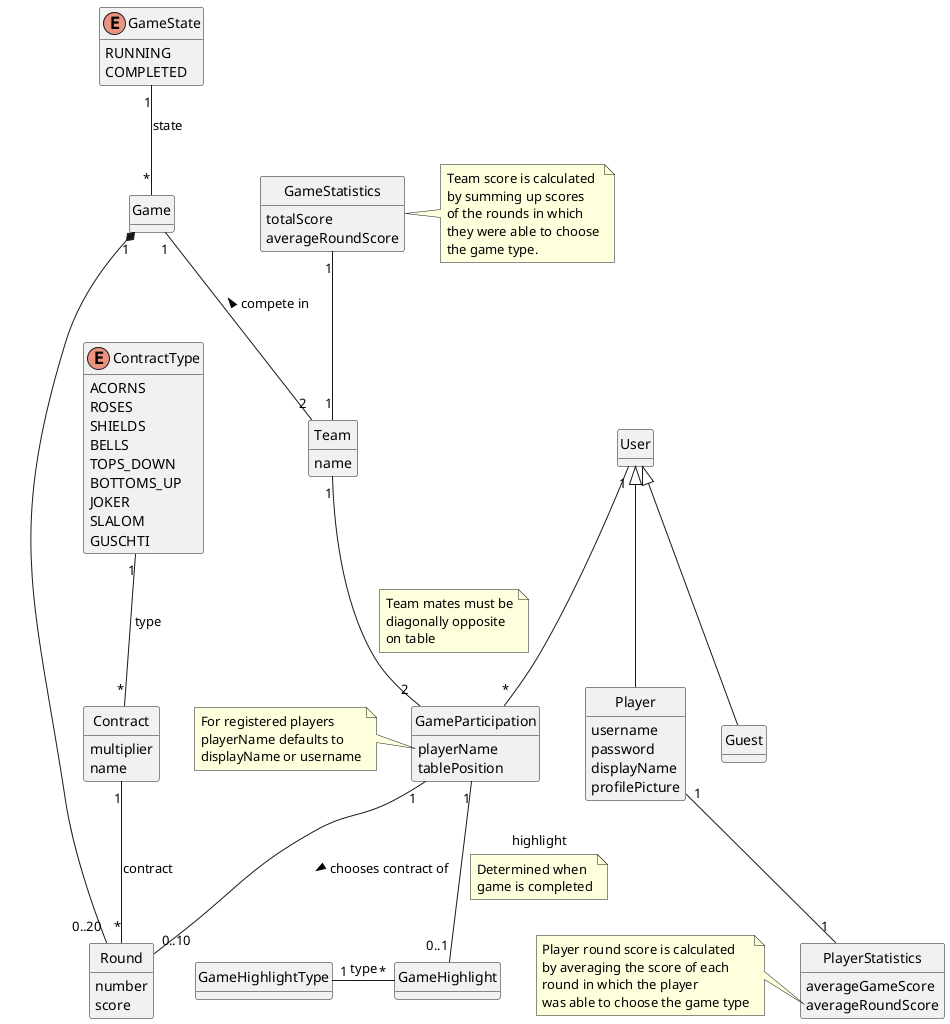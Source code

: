 @startuml domain model

hide class circle
hide empty methods

class User {
}

class Game {
}

class GameStatistics {
    totalScore
    averageRoundScore
}

note right
    Team score is calculated
    by summing up scores
    of the rounds in which
    they were able to choose
    the game type.
end note

class Player {
    username
    password
    displayName
    profilePicture
}

class PlayerStatistics {
    averageGameScore
    averageRoundScore
}

note left of PlayerStatistics::averageRoundScore
    Player round score is calculated
    by averaging the score of each
    round in which the player
    was able to choose the game type
end note

class GameParticipation {
    playerName
    tablePosition
}

note left of GameParticipation::playerName
    For registered players
    playerName defaults to
    displayName or username
end note

class Round {
    number
    score
}

class Contract {
    multiplier
    name
}

class Team {
    name
}

class GameHighlight {
}

class GameHighlightType {
}

enum GameState {
    RUNNING
    COMPLETED
}

enum ContractType {
    ACORNS
    ROSES
    SHIELDS
    BELLS
    TOPS_DOWN
    BOTTOMS_UP
    JOKER
    SLALOM
    GUSCHTI
}

User <|-- Player
User <|-- Guest
User "1" -- "*" GameParticipation
Team "1" -- "2" GameParticipation
note on link
    Team mates must be
    diagonally opposite
    on table
end note

Game "1" --  "2" Team  : compete in <
Game "1" *-- "0..20" Round
GameState "1" -- "*" Game  : state
Contract "1" -- "*" Round  : contract
ContractType "1" -- "*" Contract : type

GameParticipation "1" -- "0..10" Round : chooses contract of >

GameParticipation "1" -- "0..1" GameHighlight : highlight
note on link
    Determined when
    game is completed
end note
GameHighlightType "1" --r "*" GameHighlight  : type

Team "1" --u  "1" GameStatistics
Player "1" -- "1"PlayerStatistics

@enduml
